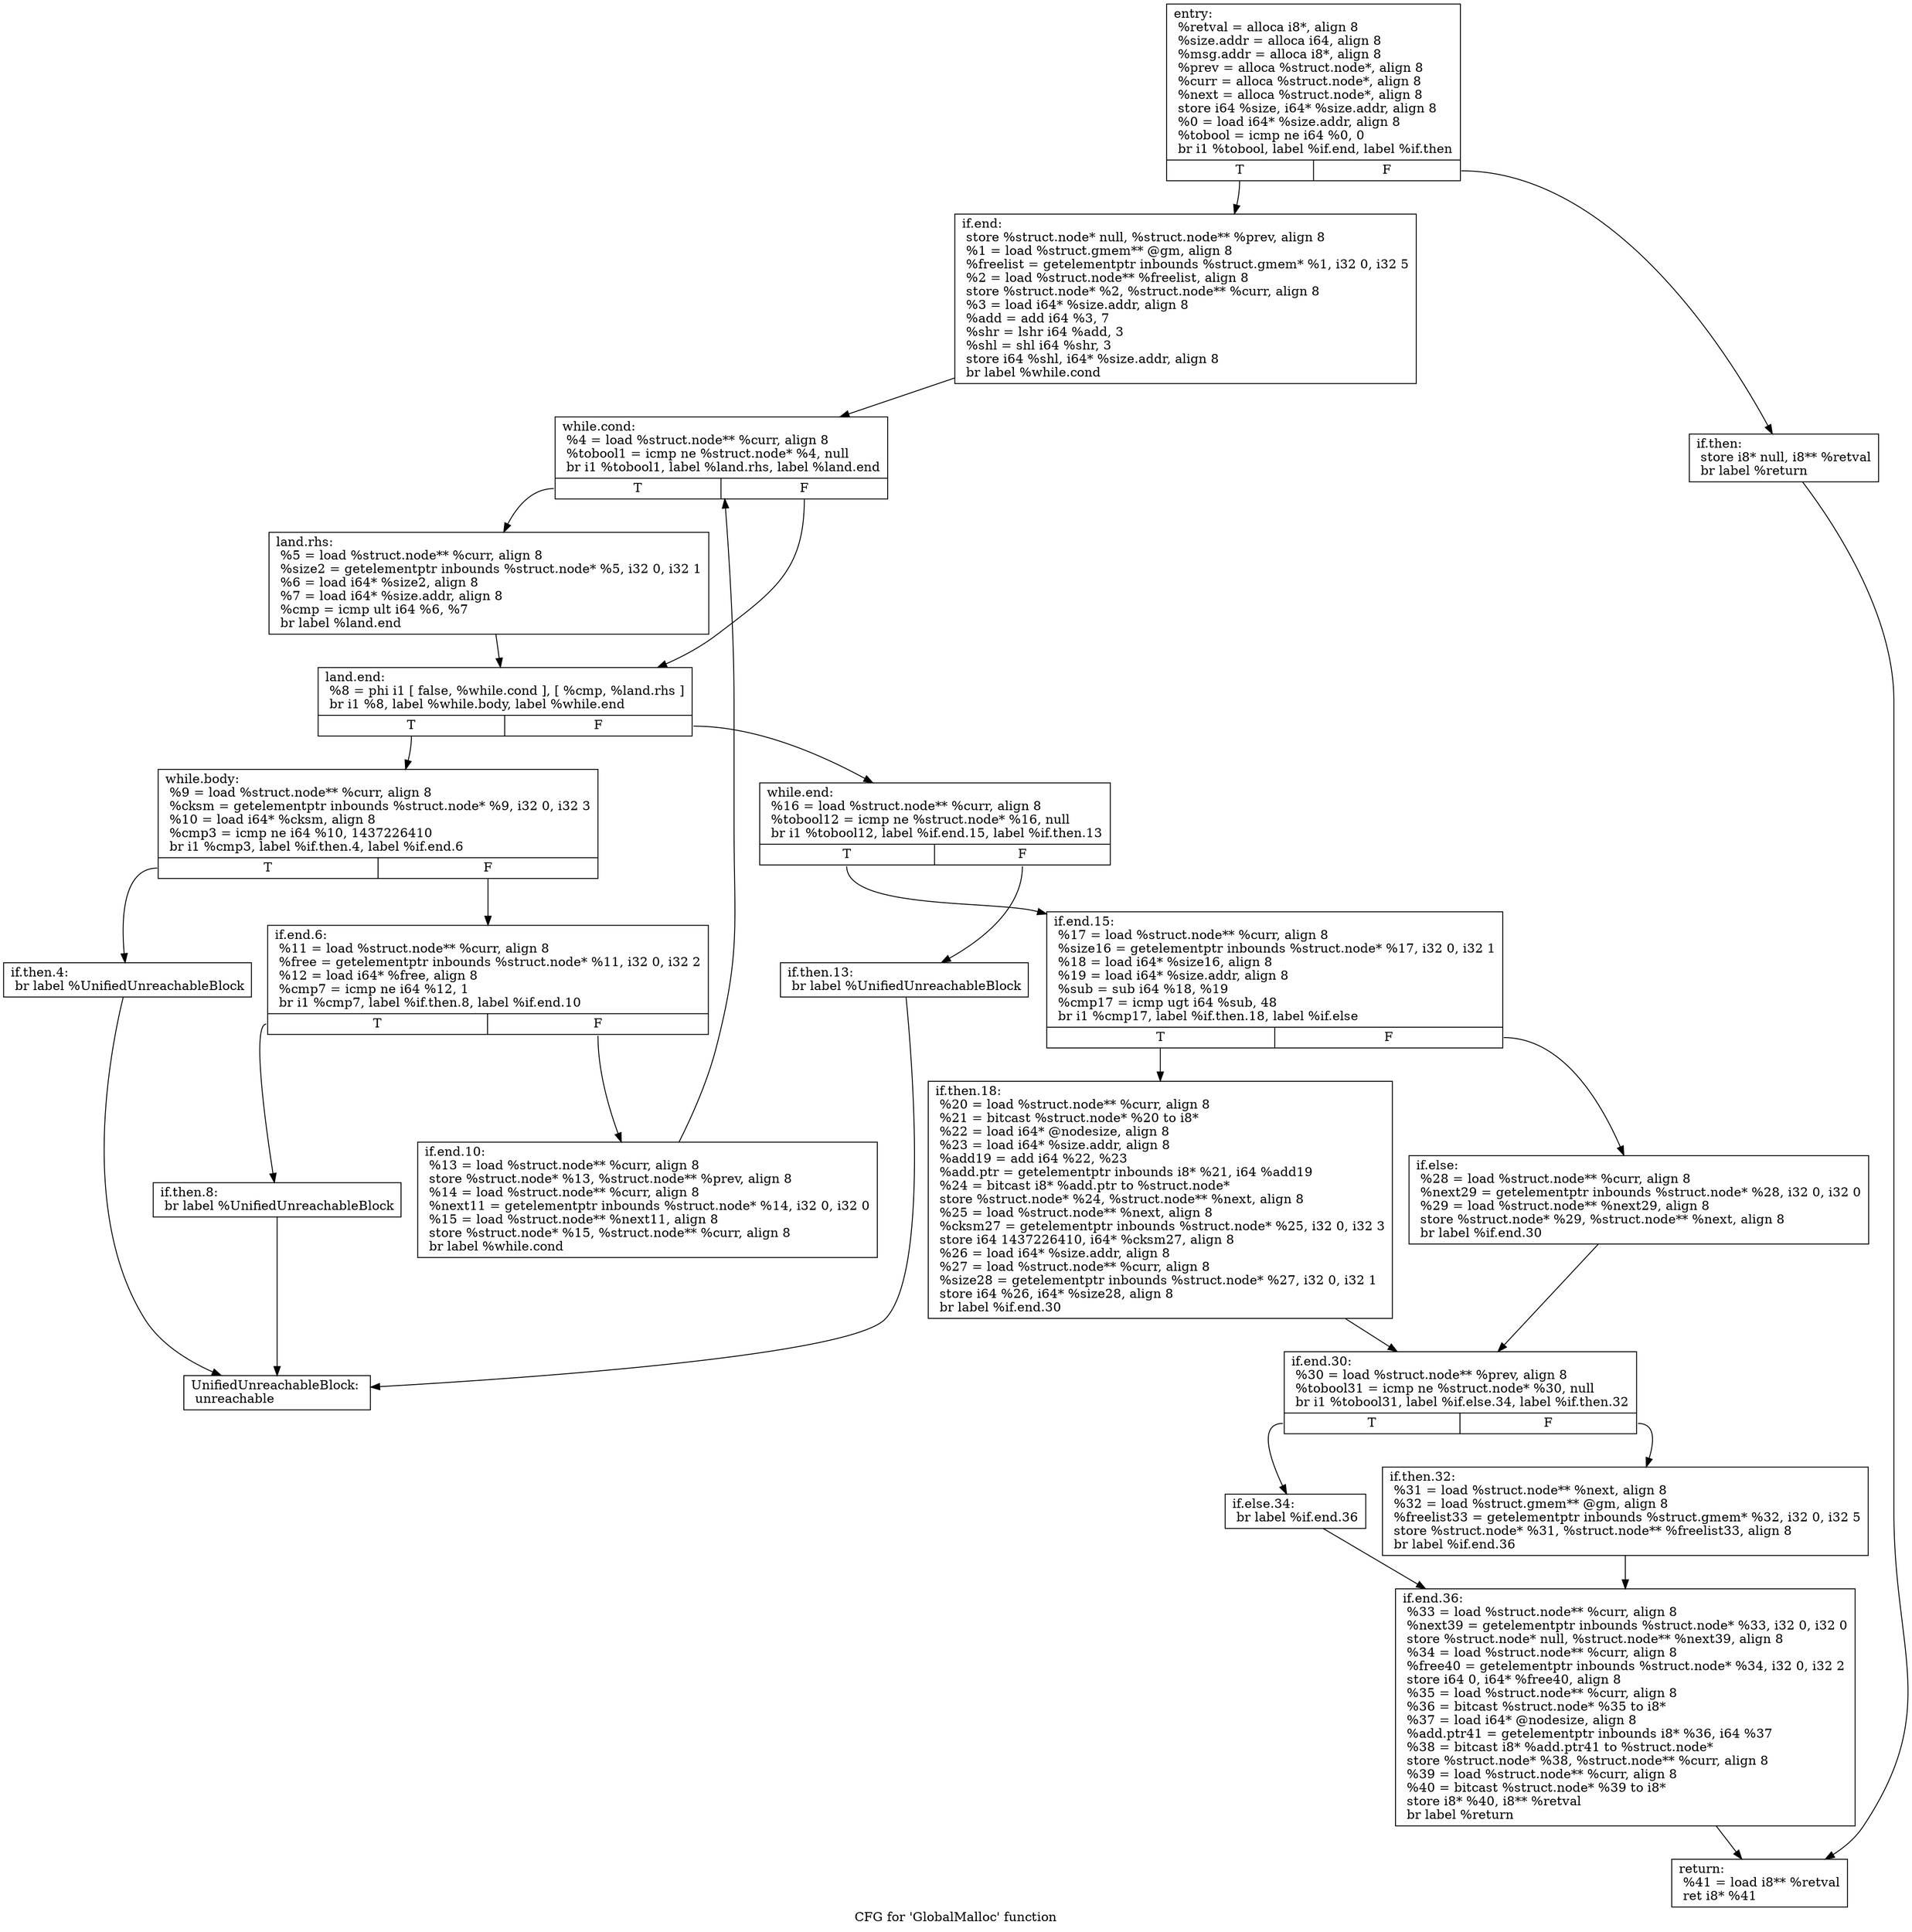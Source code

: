 digraph "CFG for 'GlobalMalloc' function" {
	label="CFG for 'GlobalMalloc' function";

	Node0x5ff5bf0 [shape=record,label="{entry:\l  %retval = alloca i8*, align 8\l  %size.addr = alloca i64, align 8\l  %msg.addr = alloca i8*, align 8\l  %prev = alloca %struct.node*, align 8\l  %curr = alloca %struct.node*, align 8\l  %next = alloca %struct.node*, align 8\l  store i64 %size, i64* %size.addr, align 8\l  %0 = load i64* %size.addr, align 8\l  %tobool = icmp ne i64 %0, 0\l  br i1 %tobool, label %if.end, label %if.then\l|{<s0>T|<s1>F}}"];
	Node0x5ff5bf0:s0 -> Node0x5ff5c90;
	Node0x5ff5bf0:s1 -> Node0x5ff5c40;
	Node0x5ff5c40 [shape=record,label="{if.then:                                          \l  store i8* null, i8** %retval\l  br label %return\l}"];
	Node0x5ff5c40 -> Node0x5ff6230;
	Node0x5ff5c90 [shape=record,label="{if.end:                                           \l  store %struct.node* null, %struct.node** %prev, align 8\l  %1 = load %struct.gmem** @gm, align 8\l  %freelist = getelementptr inbounds %struct.gmem* %1, i32 0, i32 5\l  %2 = load %struct.node** %freelist, align 8\l  store %struct.node* %2, %struct.node** %curr, align 8\l  %3 = load i64* %size.addr, align 8\l  %add = add i64 %3, 7\l  %shr = lshr i64 %add, 3\l  %shl = shl i64 %shr, 3\l  store i64 %shl, i64* %size.addr, align 8\l  br label %while.cond\l}"];
	Node0x5ff5c90 -> Node0x5ff5ce0;
	Node0x5ff5ce0 [shape=record,label="{while.cond:                                       \l  %4 = load %struct.node** %curr, align 8\l  %tobool1 = icmp ne %struct.node* %4, null\l  br i1 %tobool1, label %land.rhs, label %land.end\l|{<s0>T|<s1>F}}"];
	Node0x5ff5ce0:s0 -> Node0x5ff5d30;
	Node0x5ff5ce0:s1 -> Node0x5ff5d80;
	Node0x5ff5d30 [shape=record,label="{land.rhs:                                         \l  %5 = load %struct.node** %curr, align 8\l  %size2 = getelementptr inbounds %struct.node* %5, i32 0, i32 1\l  %6 = load i64* %size2, align 8\l  %7 = load i64* %size.addr, align 8\l  %cmp = icmp ult i64 %6, %7\l  br label %land.end\l}"];
	Node0x5ff5d30 -> Node0x5ff5d80;
	Node0x5ff5d80 [shape=record,label="{land.end:                                         \l  %8 = phi i1 [ false, %while.cond ], [ %cmp, %land.rhs ]\l  br i1 %8, label %while.body, label %while.end\l|{<s0>T|<s1>F}}"];
	Node0x5ff5d80:s0 -> Node0x5ff5dd0;
	Node0x5ff5d80:s1 -> Node0x5ff5f60;
	Node0x5ff5dd0 [shape=record,label="{while.body:                                       \l  %9 = load %struct.node** %curr, align 8\l  %cksm = getelementptr inbounds %struct.node* %9, i32 0, i32 3\l  %10 = load i64* %cksm, align 8\l  %cmp3 = icmp ne i64 %10, 1437226410\l  br i1 %cmp3, label %if.then.4, label %if.end.6\l|{<s0>T|<s1>F}}"];
	Node0x5ff5dd0:s0 -> Node0x5ff5e20;
	Node0x5ff5dd0:s1 -> Node0x5ff5e70;
	Node0x5ff5e20 [shape=record,label="{if.then.4:                                        \l  br label %UnifiedUnreachableBlock\l}"];
	Node0x5ff5e20 -> Node0x5ff6280;
	Node0x5ff5e70 [shape=record,label="{if.end.6:                                         \l  %11 = load %struct.node** %curr, align 8\l  %free = getelementptr inbounds %struct.node* %11, i32 0, i32 2\l  %12 = load i64* %free, align 8\l  %cmp7 = icmp ne i64 %12, 1\l  br i1 %cmp7, label %if.then.8, label %if.end.10\l|{<s0>T|<s1>F}}"];
	Node0x5ff5e70:s0 -> Node0x5ff5ec0;
	Node0x5ff5e70:s1 -> Node0x5ff5f10;
	Node0x5ff5ec0 [shape=record,label="{if.then.8:                                        \l  br label %UnifiedUnreachableBlock\l}"];
	Node0x5ff5ec0 -> Node0x5ff6280;
	Node0x5ff5f10 [shape=record,label="{if.end.10:                                        \l  %13 = load %struct.node** %curr, align 8\l  store %struct.node* %13, %struct.node** %prev, align 8\l  %14 = load %struct.node** %curr, align 8\l  %next11 = getelementptr inbounds %struct.node* %14, i32 0, i32 0\l  %15 = load %struct.node** %next11, align 8\l  store %struct.node* %15, %struct.node** %curr, align 8\l  br label %while.cond\l}"];
	Node0x5ff5f10 -> Node0x5ff5ce0;
	Node0x5ff5f60 [shape=record,label="{while.end:                                        \l  %16 = load %struct.node** %curr, align 8\l  %tobool12 = icmp ne %struct.node* %16, null\l  br i1 %tobool12, label %if.end.15, label %if.then.13\l|{<s0>T|<s1>F}}"];
	Node0x5ff5f60:s0 -> Node0x5ff6000;
	Node0x5ff5f60:s1 -> Node0x5ff5fb0;
	Node0x5ff5fb0 [shape=record,label="{if.then.13:                                       \l  br label %UnifiedUnreachableBlock\l}"];
	Node0x5ff5fb0 -> Node0x5ff6280;
	Node0x5ff6000 [shape=record,label="{if.end.15:                                        \l  %17 = load %struct.node** %curr, align 8\l  %size16 = getelementptr inbounds %struct.node* %17, i32 0, i32 1\l  %18 = load i64* %size16, align 8\l  %19 = load i64* %size.addr, align 8\l  %sub = sub i64 %18, %19\l  %cmp17 = icmp ugt i64 %sub, 48\l  br i1 %cmp17, label %if.then.18, label %if.else\l|{<s0>T|<s1>F}}"];
	Node0x5ff6000:s0 -> Node0x5ff6050;
	Node0x5ff6000:s1 -> Node0x5ff60a0;
	Node0x5ff6050 [shape=record,label="{if.then.18:                                       \l  %20 = load %struct.node** %curr, align 8\l  %21 = bitcast %struct.node* %20 to i8*\l  %22 = load i64* @nodesize, align 8\l  %23 = load i64* %size.addr, align 8\l  %add19 = add i64 %22, %23\l  %add.ptr = getelementptr inbounds i8* %21, i64 %add19\l  %24 = bitcast i8* %add.ptr to %struct.node*\l  store %struct.node* %24, %struct.node** %next, align 8\l  %25 = load %struct.node** %next, align 8\l  %cksm27 = getelementptr inbounds %struct.node* %25, i32 0, i32 3\l  store i64 1437226410, i64* %cksm27, align 8\l  %26 = load i64* %size.addr, align 8\l  %27 = load %struct.node** %curr, align 8\l  %size28 = getelementptr inbounds %struct.node* %27, i32 0, i32 1\l  store i64 %26, i64* %size28, align 8\l  br label %if.end.30\l}"];
	Node0x5ff6050 -> Node0x5ff60f0;
	Node0x5ff60a0 [shape=record,label="{if.else:                                          \l  %28 = load %struct.node** %curr, align 8\l  %next29 = getelementptr inbounds %struct.node* %28, i32 0, i32 0\l  %29 = load %struct.node** %next29, align 8\l  store %struct.node* %29, %struct.node** %next, align 8\l  br label %if.end.30\l}"];
	Node0x5ff60a0 -> Node0x5ff60f0;
	Node0x5ff60f0 [shape=record,label="{if.end.30:                                        \l  %30 = load %struct.node** %prev, align 8\l  %tobool31 = icmp ne %struct.node* %30, null\l  br i1 %tobool31, label %if.else.34, label %if.then.32\l|{<s0>T|<s1>F}}"];
	Node0x5ff60f0:s0 -> Node0x5ff6190;
	Node0x5ff60f0:s1 -> Node0x5ff6140;
	Node0x5ff6140 [shape=record,label="{if.then.32:                                       \l  %31 = load %struct.node** %next, align 8\l  %32 = load %struct.gmem** @gm, align 8\l  %freelist33 = getelementptr inbounds %struct.gmem* %32, i32 0, i32 5\l  store %struct.node* %31, %struct.node** %freelist33, align 8\l  br label %if.end.36\l}"];
	Node0x5ff6140 -> Node0x5ff61e0;
	Node0x5ff6190 [shape=record,label="{if.else.34:                                       \l  br label %if.end.36\l}"];
	Node0x5ff6190 -> Node0x5ff61e0;
	Node0x5ff61e0 [shape=record,label="{if.end.36:                                        \l  %33 = load %struct.node** %curr, align 8\l  %next39 = getelementptr inbounds %struct.node* %33, i32 0, i32 0\l  store %struct.node* null, %struct.node** %next39, align 8\l  %34 = load %struct.node** %curr, align 8\l  %free40 = getelementptr inbounds %struct.node* %34, i32 0, i32 2\l  store i64 0, i64* %free40, align 8\l  %35 = load %struct.node** %curr, align 8\l  %36 = bitcast %struct.node* %35 to i8*\l  %37 = load i64* @nodesize, align 8\l  %add.ptr41 = getelementptr inbounds i8* %36, i64 %37\l  %38 = bitcast i8* %add.ptr41 to %struct.node*\l  store %struct.node* %38, %struct.node** %curr, align 8\l  %39 = load %struct.node** %curr, align 8\l  %40 = bitcast %struct.node* %39 to i8*\l  store i8* %40, i8** %retval\l  br label %return\l}"];
	Node0x5ff61e0 -> Node0x5ff6230;
	Node0x5ff6230 [shape=record,label="{return:                                           \l  %41 = load i8** %retval\l  ret i8* %41\l}"];
	Node0x5ff6280 [shape=record,label="{UnifiedUnreachableBlock:                          \l  unreachable\l}"];
}
